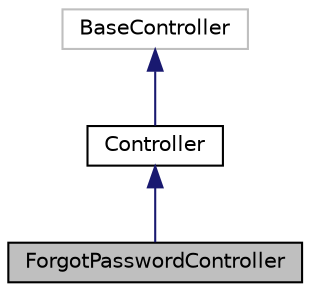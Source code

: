 digraph "ForgotPasswordController"
{
  edge [fontname="Helvetica",fontsize="10",labelfontname="Helvetica",labelfontsize="10"];
  node [fontname="Helvetica",fontsize="10",shape=record];
  Node3 [label="ForgotPasswordController",height=0.2,width=0.4,color="black", fillcolor="grey75", style="filled", fontcolor="black"];
  Node4 -> Node3 [dir="back",color="midnightblue",fontsize="10",style="solid",fontname="Helvetica"];
  Node4 [label="Controller",height=0.2,width=0.4,color="black", fillcolor="white", style="filled",URL="$class_app_1_1_http_1_1_controllers_1_1_controller.html"];
  Node5 -> Node4 [dir="back",color="midnightblue",fontsize="10",style="solid",fontname="Helvetica"];
  Node5 [label="BaseController",height=0.2,width=0.4,color="grey75", fillcolor="white", style="filled"];
}

